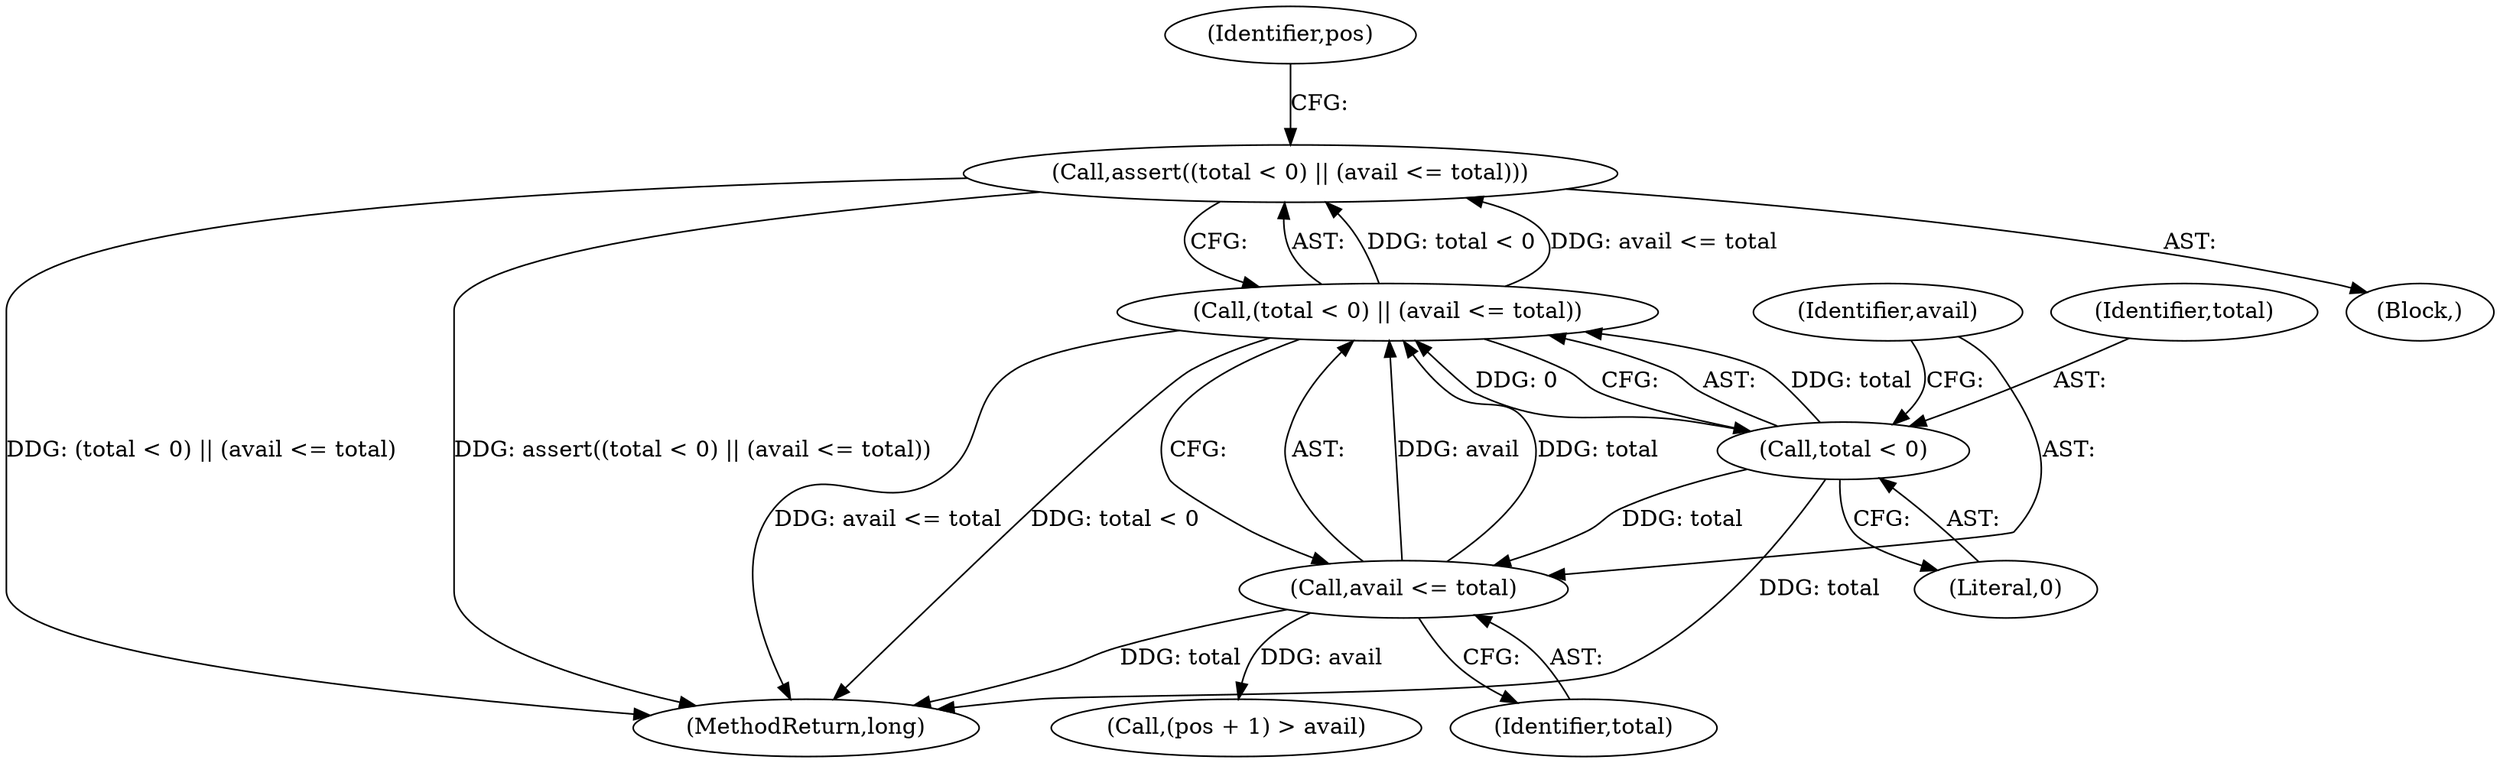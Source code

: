 digraph "0_Android_cc274e2abe8b2a6698a5c47d8aa4bb45f1f9538d_56@API" {
"1000147" [label="(Call,assert((total < 0) || (avail <= total)))"];
"1000148" [label="(Call,(total < 0) || (avail <= total))"];
"1000149" [label="(Call,total < 0)"];
"1000152" [label="(Call,avail <= total)"];
"1000152" [label="(Call,avail <= total)"];
"1000153" [label="(Identifier,avail)"];
"1000148" [label="(Call,(total < 0) || (avail <= total))"];
"1000150" [label="(Identifier,total)"];
"1000342" [label="(MethodReturn,long)"];
"1000156" [label="(Call,(pos + 1) > avail)"];
"1000149" [label="(Call,total < 0)"];
"1000151" [label="(Literal,0)"];
"1000154" [label="(Identifier,total)"];
"1000115" [label="(Block,)"];
"1000147" [label="(Call,assert((total < 0) || (avail <= total)))"];
"1000158" [label="(Identifier,pos)"];
"1000147" -> "1000115"  [label="AST: "];
"1000147" -> "1000148"  [label="CFG: "];
"1000148" -> "1000147"  [label="AST: "];
"1000158" -> "1000147"  [label="CFG: "];
"1000147" -> "1000342"  [label="DDG: (total < 0) || (avail <= total)"];
"1000147" -> "1000342"  [label="DDG: assert((total < 0) || (avail <= total))"];
"1000148" -> "1000147"  [label="DDG: total < 0"];
"1000148" -> "1000147"  [label="DDG: avail <= total"];
"1000148" -> "1000149"  [label="CFG: "];
"1000148" -> "1000152"  [label="CFG: "];
"1000149" -> "1000148"  [label="AST: "];
"1000152" -> "1000148"  [label="AST: "];
"1000148" -> "1000342"  [label="DDG: avail <= total"];
"1000148" -> "1000342"  [label="DDG: total < 0"];
"1000149" -> "1000148"  [label="DDG: total"];
"1000149" -> "1000148"  [label="DDG: 0"];
"1000152" -> "1000148"  [label="DDG: avail"];
"1000152" -> "1000148"  [label="DDG: total"];
"1000149" -> "1000151"  [label="CFG: "];
"1000150" -> "1000149"  [label="AST: "];
"1000151" -> "1000149"  [label="AST: "];
"1000153" -> "1000149"  [label="CFG: "];
"1000149" -> "1000342"  [label="DDG: total"];
"1000149" -> "1000152"  [label="DDG: total"];
"1000152" -> "1000154"  [label="CFG: "];
"1000153" -> "1000152"  [label="AST: "];
"1000154" -> "1000152"  [label="AST: "];
"1000152" -> "1000342"  [label="DDG: total"];
"1000152" -> "1000156"  [label="DDG: avail"];
}
